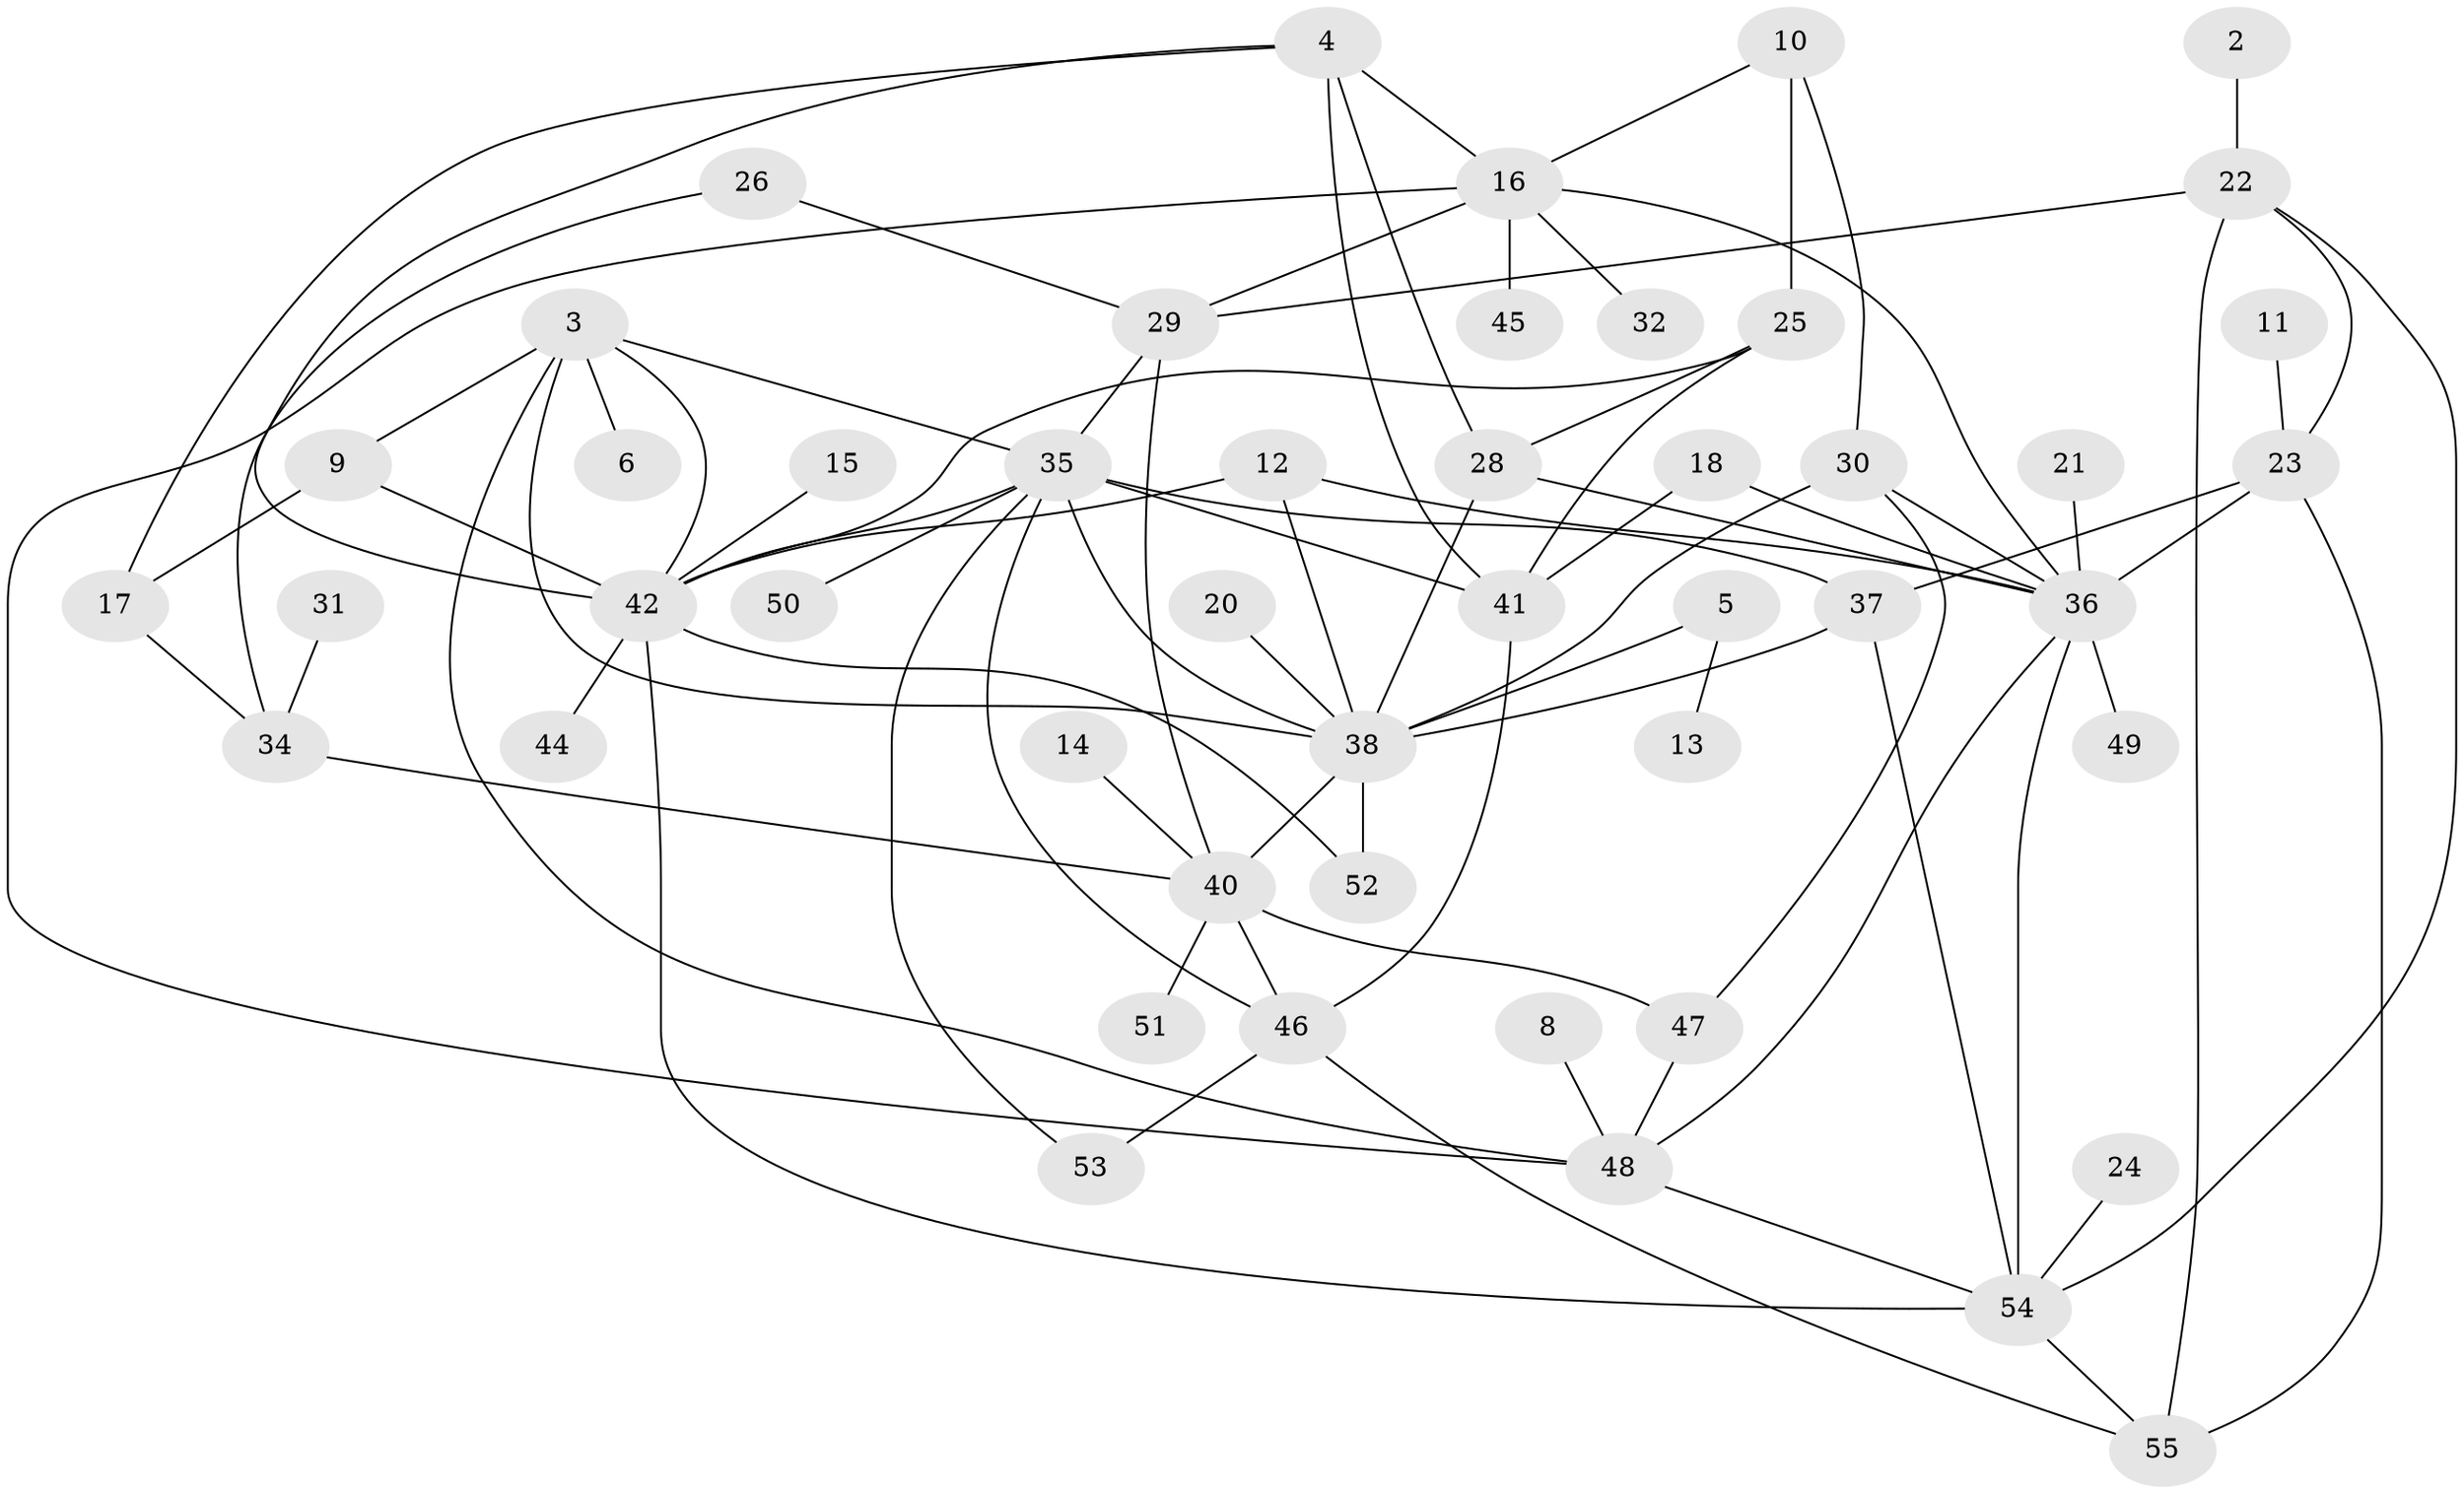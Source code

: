 // original degree distribution, {2: 0.24770642201834864, 7: 0.009174311926605505, 6: 0.009174311926605505, 4: 0.1743119266055046, 3: 0.1743119266055046, 0: 0.06422018348623854, 1: 0.22935779816513763, 5: 0.07339449541284404, 8: 0.009174311926605505, 9: 0.009174311926605505}
// Generated by graph-tools (version 1.1) at 2025/49/03/09/25 03:49:14]
// undirected, 48 vertices, 84 edges
graph export_dot {
graph [start="1"]
  node [color=gray90,style=filled];
  2;
  3;
  4;
  5;
  6;
  8;
  9;
  10;
  11;
  12;
  13;
  14;
  15;
  16;
  17;
  18;
  20;
  21;
  22;
  23;
  24;
  25;
  26;
  28;
  29;
  30;
  31;
  32;
  34;
  35;
  36;
  37;
  38;
  40;
  41;
  42;
  44;
  45;
  46;
  47;
  48;
  49;
  50;
  51;
  52;
  53;
  54;
  55;
  2 -- 22 [weight=1.0];
  3 -- 6 [weight=1.0];
  3 -- 9 [weight=1.0];
  3 -- 35 [weight=1.0];
  3 -- 38 [weight=1.0];
  3 -- 42 [weight=1.0];
  3 -- 48 [weight=1.0];
  4 -- 16 [weight=1.0];
  4 -- 17 [weight=1.0];
  4 -- 28 [weight=1.0];
  4 -- 41 [weight=1.0];
  4 -- 42 [weight=1.0];
  5 -- 13 [weight=1.0];
  5 -- 38 [weight=1.0];
  8 -- 48 [weight=1.0];
  9 -- 17 [weight=1.0];
  9 -- 42 [weight=1.0];
  10 -- 16 [weight=1.0];
  10 -- 25 [weight=1.0];
  10 -- 30 [weight=1.0];
  11 -- 23 [weight=1.0];
  12 -- 36 [weight=1.0];
  12 -- 38 [weight=1.0];
  12 -- 42 [weight=1.0];
  14 -- 40 [weight=1.0];
  15 -- 42 [weight=1.0];
  16 -- 29 [weight=1.0];
  16 -- 32 [weight=1.0];
  16 -- 36 [weight=1.0];
  16 -- 45 [weight=1.0];
  16 -- 48 [weight=1.0];
  17 -- 34 [weight=1.0];
  18 -- 36 [weight=1.0];
  18 -- 41 [weight=1.0];
  20 -- 38 [weight=1.0];
  21 -- 36 [weight=1.0];
  22 -- 23 [weight=1.0];
  22 -- 29 [weight=1.0];
  22 -- 54 [weight=1.0];
  22 -- 55 [weight=1.0];
  23 -- 36 [weight=1.0];
  23 -- 37 [weight=1.0];
  23 -- 55 [weight=1.0];
  24 -- 54 [weight=1.0];
  25 -- 28 [weight=1.0];
  25 -- 41 [weight=1.0];
  25 -- 42 [weight=1.0];
  26 -- 29 [weight=1.0];
  26 -- 34 [weight=1.0];
  28 -- 36 [weight=1.0];
  28 -- 38 [weight=1.0];
  29 -- 35 [weight=1.0];
  29 -- 40 [weight=1.0];
  30 -- 36 [weight=1.0];
  30 -- 38 [weight=1.0];
  30 -- 47 [weight=1.0];
  31 -- 34 [weight=1.0];
  34 -- 40 [weight=1.0];
  35 -- 37 [weight=1.0];
  35 -- 38 [weight=1.0];
  35 -- 41 [weight=1.0];
  35 -- 42 [weight=2.0];
  35 -- 46 [weight=1.0];
  35 -- 50 [weight=1.0];
  35 -- 53 [weight=1.0];
  36 -- 48 [weight=1.0];
  36 -- 49 [weight=1.0];
  36 -- 54 [weight=1.0];
  37 -- 38 [weight=1.0];
  37 -- 54 [weight=1.0];
  38 -- 40 [weight=1.0];
  38 -- 52 [weight=1.0];
  40 -- 46 [weight=1.0];
  40 -- 47 [weight=1.0];
  40 -- 51 [weight=1.0];
  41 -- 46 [weight=1.0];
  42 -- 44 [weight=1.0];
  42 -- 52 [weight=1.0];
  42 -- 54 [weight=1.0];
  46 -- 53 [weight=1.0];
  46 -- 55 [weight=1.0];
  47 -- 48 [weight=1.0];
  48 -- 54 [weight=1.0];
  54 -- 55 [weight=1.0];
}
